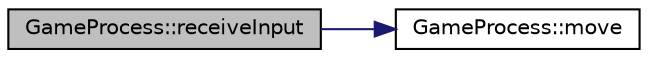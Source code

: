 digraph "GameProcess::receiveInput"
{
  edge [fontname="Helvetica",fontsize="10",labelfontname="Helvetica",labelfontsize="10"];
  node [fontname="Helvetica",fontsize="10",shape=record];
  rankdir="LR";
  Node62 [label="GameProcess::receiveInput",height=0.2,width=0.4,color="black", fillcolor="grey75", style="filled", fontcolor="black"];
  Node62 -> Node63 [color="midnightblue",fontsize="10",style="solid",fontname="Helvetica"];
  Node63 [label="GameProcess::move",height=0.2,width=0.4,color="black", fillcolor="white", style="filled",URL="$class_game_process.html#a7355b3dfe11864d434a4701f7b1d0f6d",tooltip="Evaluates the actions of the keyboard input to player. "];
}

